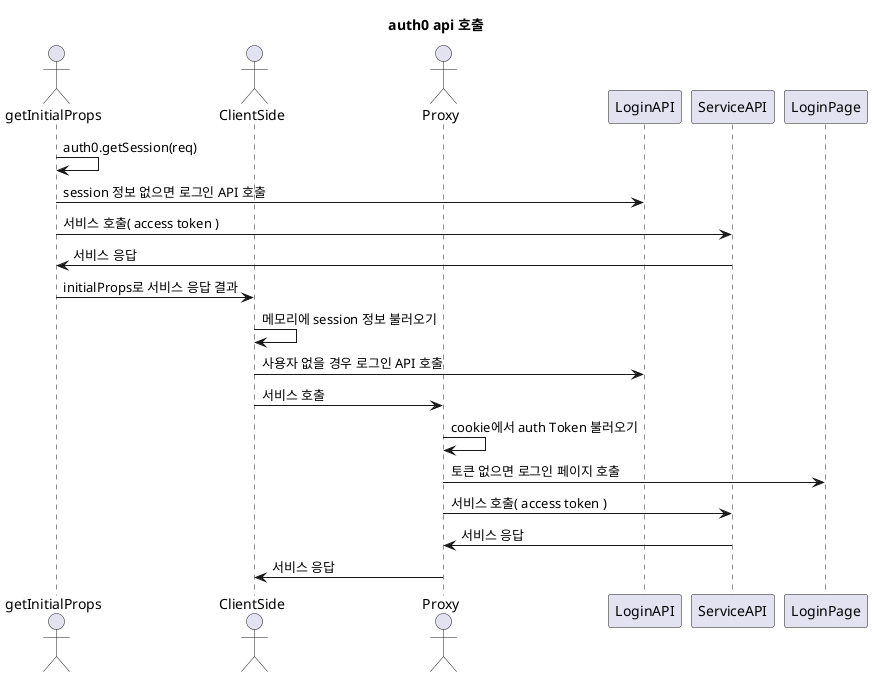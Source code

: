 @startuml
title auth0 api 호출

actor getInitialProps
actor ClientSide
actor Proxy
getInitialProps -> getInitialProps: auth0.getSession(req)
getInitialProps -> LoginAPI: session 정보 없으면 로그인 API 호출
getInitialProps -> ServiceAPI: 서비스 호출( access token )
ServiceAPI -> getInitialProps: 서비스 응답
getInitialProps -> ClientSide: initialProps로 서비스 응답 결과
ClientSide -> ClientSide: 메모리에 session 정보 불러오기
ClientSide -> LoginAPI: 사용자 없을 경우 로그인 API 호출
ClientSide -> Proxy:  서비스 호출
Proxy -> Proxy: cookie에서 auth Token 불러오기
Proxy -> LoginPage: 토큰 없으면 로그인 페이지 호출
Proxy -> ServiceAPI: 서비스 호출( access token )
ServiceAPI -> Proxy: 서비스 응답
Proxy -> ClientSide: 서비스 응답
@enduml
